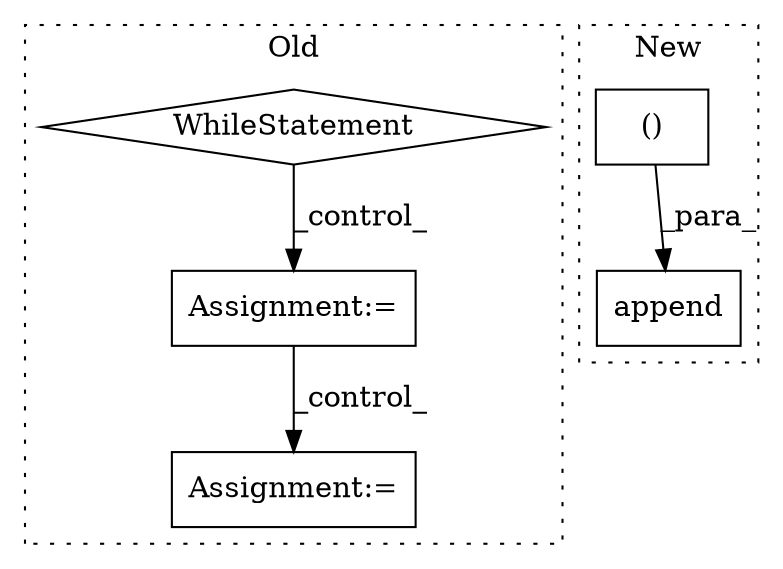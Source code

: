 digraph G {
subgraph cluster0 {
1 [label="WhileStatement" a="61" s="1712,1738" l="7,2" shape="diamond"];
3 [label="Assignment:=" a="7" s="1963" l="2" shape="box"];
5 [label="Assignment:=" a="7" s="1789" l="1" shape="box"];
label = "Old";
style="dotted";
}
subgraph cluster1 {
2 [label="append" a="32" s="2007,2079" l="18,2" shape="box"];
4 [label="()" a="106" s="2025" l="54" shape="box"];
label = "New";
style="dotted";
}
1 -> 5 [label="_control_"];
4 -> 2 [label="_para_"];
5 -> 3 [label="_control_"];
}